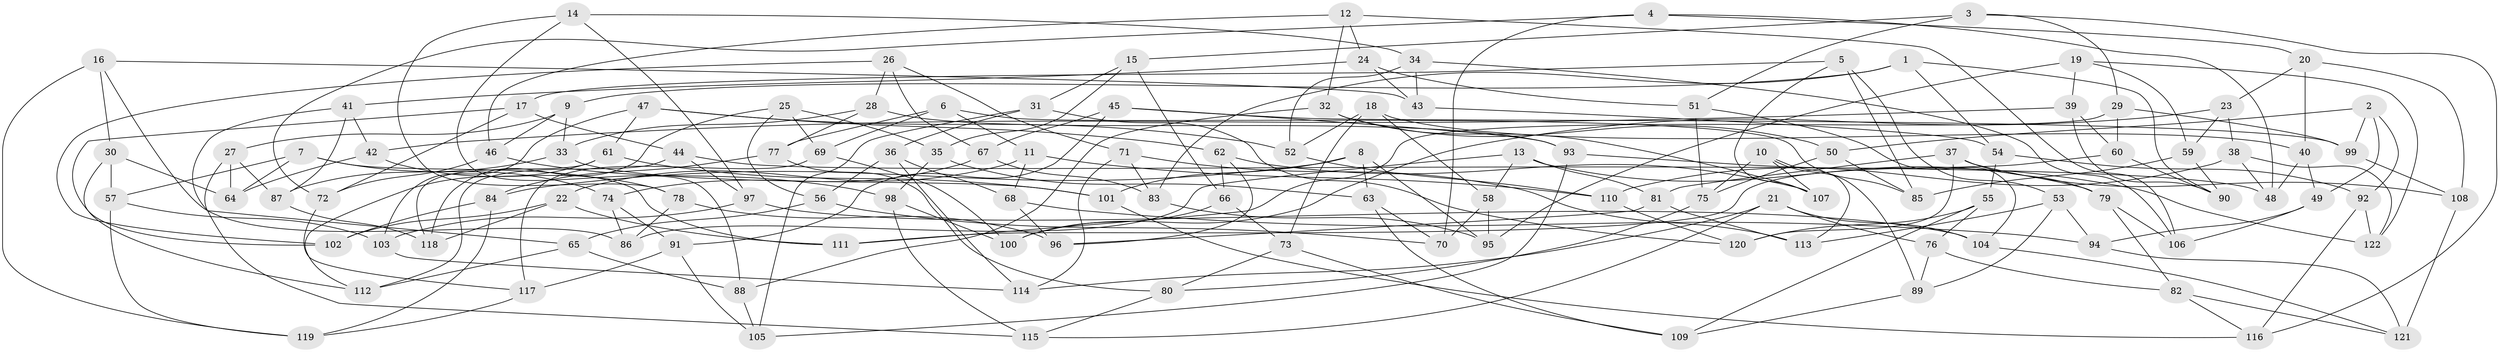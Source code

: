 // Generated by graph-tools (version 1.1) at 2025/11/02/27/25 16:11:43]
// undirected, 122 vertices, 244 edges
graph export_dot {
graph [start="1"]
  node [color=gray90,style=filled];
  1;
  2;
  3;
  4;
  5;
  6;
  7;
  8;
  9;
  10;
  11;
  12;
  13;
  14;
  15;
  16;
  17;
  18;
  19;
  20;
  21;
  22;
  23;
  24;
  25;
  26;
  27;
  28;
  29;
  30;
  31;
  32;
  33;
  34;
  35;
  36;
  37;
  38;
  39;
  40;
  41;
  42;
  43;
  44;
  45;
  46;
  47;
  48;
  49;
  50;
  51;
  52;
  53;
  54;
  55;
  56;
  57;
  58;
  59;
  60;
  61;
  62;
  63;
  64;
  65;
  66;
  67;
  68;
  69;
  70;
  71;
  72;
  73;
  74;
  75;
  76;
  77;
  78;
  79;
  80;
  81;
  82;
  83;
  84;
  85;
  86;
  87;
  88;
  89;
  90;
  91;
  92;
  93;
  94;
  95;
  96;
  97;
  98;
  99;
  100;
  101;
  102;
  103;
  104;
  105;
  106;
  107;
  108;
  109;
  110;
  111;
  112;
  113;
  114;
  115;
  116;
  117;
  118;
  119;
  120;
  121;
  122;
  1 -- 54;
  1 -- 83;
  1 -- 9;
  1 -- 90;
  2 -- 99;
  2 -- 50;
  2 -- 49;
  2 -- 92;
  3 -- 29;
  3 -- 116;
  3 -- 15;
  3 -- 51;
  4 -- 70;
  4 -- 20;
  4 -- 48;
  4 -- 72;
  5 -- 85;
  5 -- 107;
  5 -- 17;
  5 -- 53;
  6 -- 69;
  6 -- 77;
  6 -- 85;
  6 -- 11;
  7 -- 57;
  7 -- 64;
  7 -- 74;
  7 -- 111;
  8 -- 84;
  8 -- 101;
  8 -- 63;
  8 -- 95;
  9 -- 46;
  9 -- 27;
  9 -- 33;
  10 -- 89;
  10 -- 75;
  10 -- 107;
  10 -- 113;
  11 -- 22;
  11 -- 110;
  11 -- 68;
  12 -- 106;
  12 -- 32;
  12 -- 46;
  12 -- 24;
  13 -- 79;
  13 -- 58;
  13 -- 81;
  13 -- 86;
  14 -- 97;
  14 -- 34;
  14 -- 88;
  14 -- 78;
  15 -- 31;
  15 -- 66;
  15 -- 35;
  16 -- 30;
  16 -- 43;
  16 -- 119;
  16 -- 86;
  17 -- 44;
  17 -- 102;
  17 -- 72;
  18 -- 40;
  18 -- 73;
  18 -- 52;
  18 -- 58;
  19 -- 122;
  19 -- 59;
  19 -- 39;
  19 -- 95;
  20 -- 40;
  20 -- 108;
  20 -- 23;
  21 -- 76;
  21 -- 115;
  21 -- 114;
  21 -- 104;
  22 -- 102;
  22 -- 118;
  22 -- 111;
  23 -- 59;
  23 -- 100;
  23 -- 38;
  24 -- 43;
  24 -- 41;
  24 -- 51;
  25 -- 56;
  25 -- 35;
  25 -- 118;
  25 -- 69;
  26 -- 67;
  26 -- 102;
  26 -- 71;
  26 -- 28;
  27 -- 87;
  27 -- 64;
  27 -- 115;
  28 -- 77;
  28 -- 33;
  28 -- 93;
  29 -- 111;
  29 -- 60;
  29 -- 99;
  30 -- 57;
  30 -- 64;
  30 -- 112;
  31 -- 36;
  31 -- 120;
  31 -- 105;
  32 -- 107;
  32 -- 50;
  32 -- 88;
  33 -- 87;
  33 -- 101;
  34 -- 43;
  34 -- 106;
  34 -- 52;
  35 -- 63;
  35 -- 98;
  36 -- 56;
  36 -- 114;
  36 -- 68;
  37 -- 81;
  37 -- 120;
  37 -- 79;
  37 -- 108;
  38 -- 48;
  38 -- 122;
  38 -- 110;
  39 -- 90;
  39 -- 42;
  39 -- 60;
  40 -- 49;
  40 -- 48;
  41 -- 87;
  41 -- 65;
  41 -- 42;
  42 -- 64;
  42 -- 78;
  43 -- 54;
  44 -- 112;
  44 -- 48;
  44 -- 97;
  45 -- 91;
  45 -- 93;
  45 -- 99;
  45 -- 67;
  46 -- 98;
  46 -- 72;
  47 -- 52;
  47 -- 103;
  47 -- 61;
  47 -- 62;
  49 -- 106;
  49 -- 94;
  50 -- 85;
  50 -- 75;
  51 -- 75;
  51 -- 104;
  52 -- 110;
  53 -- 94;
  53 -- 89;
  53 -- 113;
  54 -- 92;
  54 -- 55;
  55 -- 76;
  55 -- 109;
  55 -- 120;
  56 -- 65;
  56 -- 70;
  57 -- 103;
  57 -- 119;
  58 -- 70;
  58 -- 95;
  59 -- 85;
  59 -- 90;
  60 -- 111;
  60 -- 90;
  61 -- 118;
  61 -- 101;
  61 -- 112;
  62 -- 66;
  62 -- 107;
  62 -- 96;
  63 -- 70;
  63 -- 109;
  65 -- 112;
  65 -- 88;
  66 -- 100;
  66 -- 73;
  67 -- 83;
  67 -- 74;
  68 -- 94;
  68 -- 96;
  69 -- 117;
  69 -- 100;
  71 -- 113;
  71 -- 114;
  71 -- 83;
  72 -- 117;
  73 -- 109;
  73 -- 80;
  74 -- 91;
  74 -- 86;
  75 -- 80;
  76 -- 82;
  76 -- 89;
  77 -- 84;
  77 -- 80;
  78 -- 86;
  78 -- 96;
  79 -- 82;
  79 -- 106;
  80 -- 115;
  81 -- 113;
  81 -- 96;
  82 -- 121;
  82 -- 116;
  83 -- 95;
  84 -- 102;
  84 -- 119;
  87 -- 118;
  88 -- 105;
  89 -- 109;
  91 -- 117;
  91 -- 105;
  92 -- 116;
  92 -- 122;
  93 -- 105;
  93 -- 122;
  94 -- 121;
  97 -- 104;
  97 -- 103;
  98 -- 100;
  98 -- 115;
  99 -- 108;
  101 -- 116;
  103 -- 114;
  104 -- 121;
  108 -- 121;
  110 -- 120;
  117 -- 119;
}
